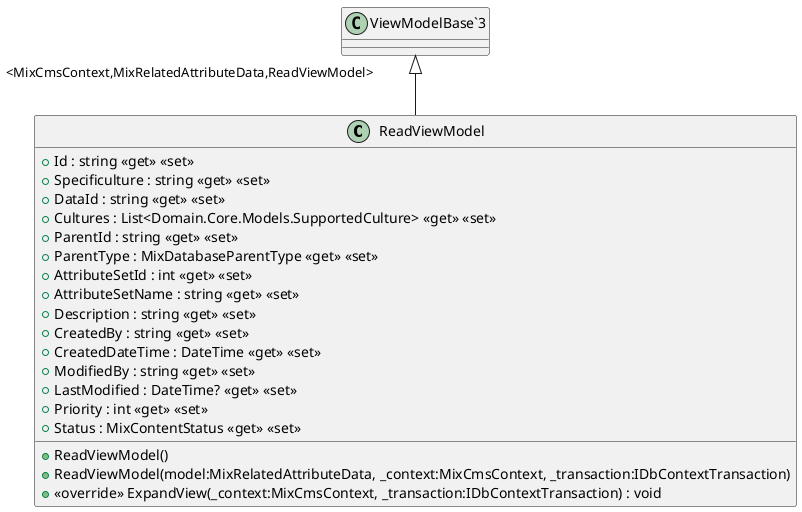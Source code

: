 @startuml
class ReadViewModel {
    + Id : string <<get>> <<set>>
    + Specificulture : string <<get>> <<set>>
    + DataId : string <<get>> <<set>>
    + Cultures : List<Domain.Core.Models.SupportedCulture> <<get>> <<set>>
    + ParentId : string <<get>> <<set>>
    + ParentType : MixDatabaseParentType <<get>> <<set>>
    + AttributeSetId : int <<get>> <<set>>
    + AttributeSetName : string <<get>> <<set>>
    + Description : string <<get>> <<set>>
    + CreatedBy : string <<get>> <<set>>
    + CreatedDateTime : DateTime <<get>> <<set>>
    + ModifiedBy : string <<get>> <<set>>
    + LastModified : DateTime? <<get>> <<set>>
    + Priority : int <<get>> <<set>>
    + Status : MixContentStatus <<get>> <<set>>
    + ReadViewModel()
    + ReadViewModel(model:MixRelatedAttributeData, _context:MixCmsContext, _transaction:IDbContextTransaction)
    + <<override>> ExpandView(_context:MixCmsContext, _transaction:IDbContextTransaction) : void
}
"ViewModelBase`3" "<MixCmsContext,MixRelatedAttributeData,ReadViewModel>" <|-- ReadViewModel
@enduml
